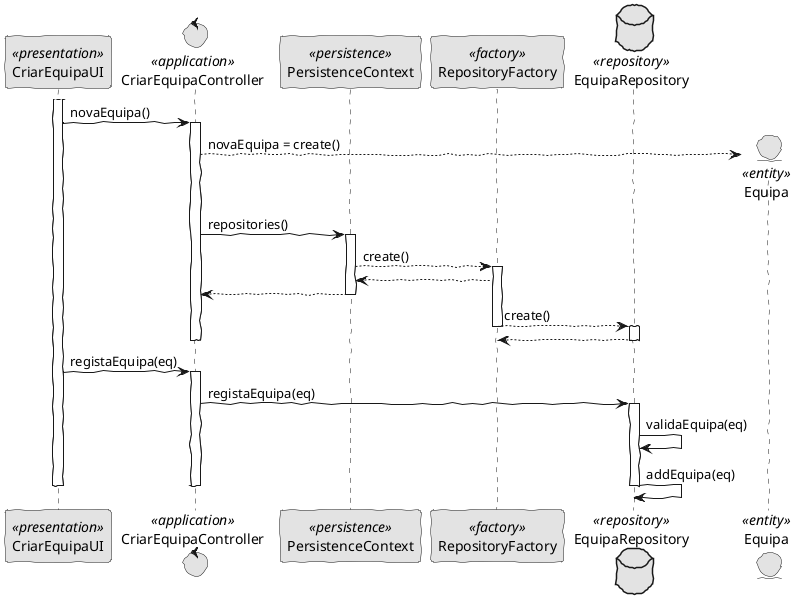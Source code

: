 @startuml
'http://plantuml.com/skinparam.html
skinparam handwritten true
skinparam monochrome true
skinparam packageStyle rect
skinparam defaultFontName FG Virgil
skinparam shadowing false

participant CriarEquipaUI as UI <<presentation>>
control CriarEquipaController as CTRL <<application>>
participant PersistenceContext as Persistence <<persistence>>
participant RepositoryFactory as Factory <<factory>>
database EquipaRepository as ERepository <<repository>>
entity Equipa as EQ <<entity>>

activate UI

UI -> CTRL : novaEquipa()
activate CTRL

CTRL --> EQ ** : novaEquipa = create()

CTRL -> Persistence: repositories()
        activate Persistence
            Persistence --> Factory: create()
            activate Factory
                Factory --> Persistence:
            
            Persistence --> CTRL:
        deactivate Persistence

            Factory --> ERepository : create()
            deactivate Factory
            
        activate ERepository
            ERepository --> Factory : 
        deactivate ERepository
deactivate CTRL

UI -> CTRL: registaEquipa(eq)
activate CTRL
CTRL -> ERepository: registaEquipa(eq)
activate ERepository

ERepository -> ERepository: validaEquipa(eq)

ERepository -> ERepository: addEquipa(eq)

deactivate ERepository
deactivate CTRL
deactivate UI
@enduml